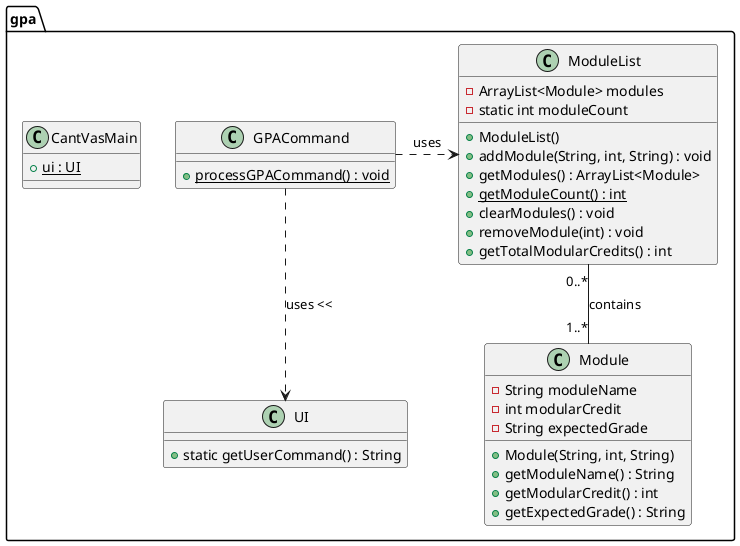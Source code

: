 @startuml

package gpa {
    class GPACommand {
        + {static} processGPACommand() : void
    }

    class ModuleList {
        - ArrayList<Module> modules
        - static int moduleCount

        + ModuleList()
        + addModule(String, int, String) : void
        + getModules() : ArrayList<Module>
        + {static} getModuleCount() : int
        + clearModules() : void
        + removeModule(int) : void
        + getTotalModularCredits() : int
    }

    class Module {
        - String moduleName
        - int modularCredit
        - String expectedGrade

        + Module(String, int, String)
        + getModuleName() : String
        + getModularCredit() : int
        + getExpectedGrade() : String
    }

    class CantVasMain {
        + {static} ui : UI
    }

    class UI {
        + static getUserCommand() : String
    }
}

GPACommand .down.> UI : uses <<
GPACommand .right.> ModuleList : uses
ModuleList "0..*" -- "1..*" Module : contains

@enduml

